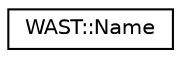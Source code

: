 digraph "Graphical Class Hierarchy"
{
  edge [fontname="Helvetica",fontsize="10",labelfontname="Helvetica",labelfontsize="10"];
  node [fontname="Helvetica",fontsize="10",shape=record];
  rankdir="LR";
  Node0 [label="WAST::Name",height=0.2,width=0.4,color="black", fillcolor="white", style="filled",URL="$struct_w_a_s_t_1_1_name.html"];
}
